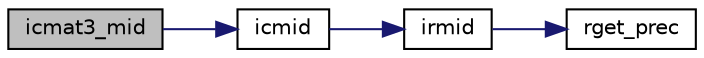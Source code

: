 digraph "icmat3_mid"
{
  edge [fontname="Helvetica",fontsize="10",labelfontname="Helvetica",labelfontsize="10"];
  node [fontname="Helvetica",fontsize="10",shape=record];
  rankdir="LR";
  Node176 [label="icmat3_mid",height=0.2,width=0.4,color="black", fillcolor="grey75", style="filled", fontcolor="black"];
  Node176 -> Node177 [color="midnightblue",fontsize="10",style="solid",fontname="Helvetica"];
  Node177 [label="icmid",height=0.2,width=0.4,color="black", fillcolor="white", style="filled",URL="$icmulti_8c.html#a1577bd41d285d9e458d1ac570060ab1b",tooltip="区間の中心 [m-r,m+r]=[x0,x1] "];
  Node177 -> Node178 [color="midnightblue",fontsize="10",style="solid",fontname="Helvetica"];
  Node178 [label="irmid",height=0.2,width=0.4,color="black", fillcolor="white", style="filled",URL="$irmulti_8c.html#ac400e7144421b05bfdf7feed9b039ed6",tooltip="区間の中心 [m-r,m+r]=[x0,x1] "];
  Node178 -> Node179 [color="midnightblue",fontsize="10",style="solid",fontname="Helvetica"];
  Node179 [label="rget_prec",height=0.2,width=0.4,color="black", fillcolor="white", style="filled",URL="$is__rmulti_8h.html#ad9bc8d534620527dc3c46ef4c9d04442",tooltip="rmulti型の浮動小数点数の精度(ビット数)を取得. "];
}
